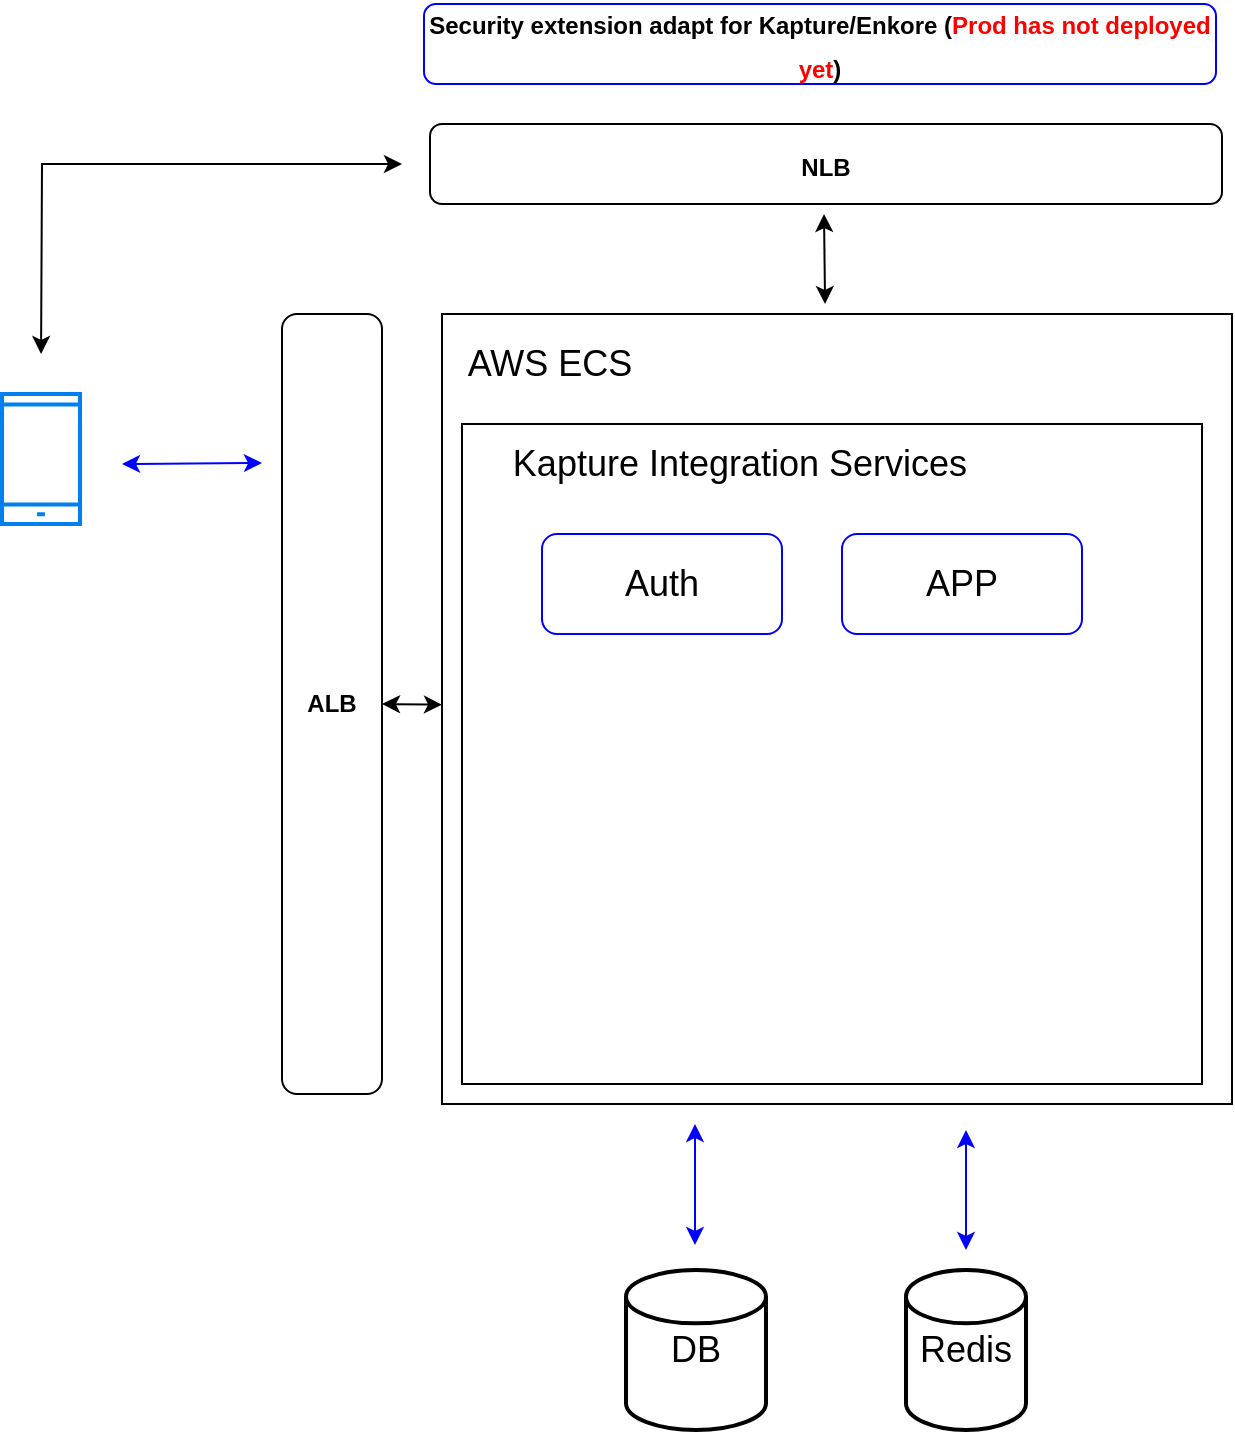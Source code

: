 <mxfile version="20.8.23" type="github">
  <diagram name="第1頁" id="pTdbA5UM3i_hhNW9NHbF">
    <mxGraphModel dx="1499" dy="689" grid="1" gridSize="10" guides="1" tooltips="1" connect="1" arrows="1" fold="1" page="1" pageScale="1" pageWidth="827" pageHeight="1169" math="0" shadow="0">
      <root>
        <mxCell id="0" />
        <mxCell id="1" parent="0" />
        <mxCell id="v_c1Cu9leKUmqeBzcQBM-1" value="" style="rounded=0;whiteSpace=wrap;html=1;fontSize=18;" vertex="1" parent="1">
          <mxGeometry x="349" y="423" width="340" height="315" as="geometry" />
        </mxCell>
        <mxCell id="v_c1Cu9leKUmqeBzcQBM-2" value="" style="whiteSpace=wrap;html=1;aspect=fixed;" vertex="1" parent="1">
          <mxGeometry x="340" y="383" width="395" height="395" as="geometry" />
        </mxCell>
        <mxCell id="v_c1Cu9leKUmqeBzcQBM-4" value="&lt;b&gt;ALB&lt;/b&gt;" style="rounded=1;whiteSpace=wrap;html=1;" vertex="1" parent="1">
          <mxGeometry x="260" y="383" width="50" height="390" as="geometry" />
        </mxCell>
        <mxCell id="v_c1Cu9leKUmqeBzcQBM-5" value="&lt;font style=&quot;font-size: 18px&quot;&gt;AWS ECS&lt;/font&gt;" style="text;html=1;strokeColor=none;fillColor=none;align=center;verticalAlign=middle;whiteSpace=wrap;rounded=0;" vertex="1" parent="1">
          <mxGeometry x="349" y="393" width="90" height="30" as="geometry" />
        </mxCell>
        <mxCell id="v_c1Cu9leKUmqeBzcQBM-6" value="" style="rounded=0;whiteSpace=wrap;html=1;fontSize=18;" vertex="1" parent="1">
          <mxGeometry x="350" y="438" width="370" height="330" as="geometry" />
        </mxCell>
        <mxCell id="v_c1Cu9leKUmqeBzcQBM-7" value="&lt;font style=&quot;font-size: 18px&quot;&gt;Kapture Integration Services&lt;/font&gt;" style="text;html=1;strokeColor=none;fillColor=none;align=center;verticalAlign=middle;whiteSpace=wrap;rounded=0;" vertex="1" parent="1">
          <mxGeometry x="349" y="438" width="280" height="40" as="geometry" />
        </mxCell>
        <mxCell id="v_c1Cu9leKUmqeBzcQBM-8" value="Auth" style="rounded=1;whiteSpace=wrap;html=1;fontSize=18;strokeColor=#0000FF;" vertex="1" parent="1">
          <mxGeometry x="390" y="493" width="120" height="50" as="geometry" />
        </mxCell>
        <mxCell id="v_c1Cu9leKUmqeBzcQBM-9" value="APP" style="rounded=1;whiteSpace=wrap;html=1;fontSize=18;strokeColor=#0000FF;" vertex="1" parent="1">
          <mxGeometry x="540" y="493" width="120" height="50" as="geometry" />
        </mxCell>
        <mxCell id="v_c1Cu9leKUmqeBzcQBM-11" value="DB" style="strokeWidth=2;html=1;shape=mxgraph.flowchart.database;whiteSpace=wrap;fontSize=18;" vertex="1" parent="1">
          <mxGeometry x="432" y="861" width="70" height="80" as="geometry" />
        </mxCell>
        <mxCell id="v_c1Cu9leKUmqeBzcQBM-12" value="Redis" style="strokeWidth=2;html=1;shape=mxgraph.flowchart.database;whiteSpace=wrap;fontSize=18;" vertex="1" parent="1">
          <mxGeometry x="572" y="861" width="60" height="80" as="geometry" />
        </mxCell>
        <mxCell id="v_c1Cu9leKUmqeBzcQBM-15" value="" style="endArrow=classic;startArrow=classic;html=1;rounded=0;fontSize=18;" edge="1" parent="1">
          <mxGeometry width="50" height="50" relative="1" as="geometry">
            <mxPoint x="531.53" y="378" as="sourcePoint" />
            <mxPoint x="531.001" y="333" as="targetPoint" />
          </mxGeometry>
        </mxCell>
        <mxCell id="v_c1Cu9leKUmqeBzcQBM-16" value="" style="endArrow=classic;startArrow=classic;html=1;rounded=0;fontSize=18;strokeColor=#0000FF;" edge="1" parent="1">
          <mxGeometry width="50" height="50" relative="1" as="geometry">
            <mxPoint x="466.5" y="788" as="sourcePoint" />
            <mxPoint x="466.5" y="848.5" as="targetPoint" />
          </mxGeometry>
        </mxCell>
        <mxCell id="v_c1Cu9leKUmqeBzcQBM-17" value="" style="endArrow=classic;startArrow=classic;html=1;rounded=0;fontSize=18;strokeColor=#0000FF;" edge="1" parent="1">
          <mxGeometry width="50" height="50" relative="1" as="geometry">
            <mxPoint x="602" y="791" as="sourcePoint" />
            <mxPoint x="602" y="851" as="targetPoint" />
          </mxGeometry>
        </mxCell>
        <mxCell id="v_c1Cu9leKUmqeBzcQBM-20" value="" style="html=1;verticalLabelPosition=bottom;align=center;labelBackgroundColor=#ffffff;verticalAlign=top;strokeWidth=2;strokeColor=#0080F0;shadow=0;dashed=0;shape=mxgraph.ios7.icons.smartphone;fontSize=18;" vertex="1" parent="1">
          <mxGeometry x="120" y="423" width="39" height="65" as="geometry" />
        </mxCell>
        <mxCell id="v_c1Cu9leKUmqeBzcQBM-21" value="" style="endArrow=classic;startArrow=classic;html=1;rounded=0;strokeColor=#0000FF;" edge="1" parent="1">
          <mxGeometry width="50" height="50" relative="1" as="geometry">
            <mxPoint x="180" y="458" as="sourcePoint" />
            <mxPoint x="250" y="457.5" as="targetPoint" />
          </mxGeometry>
        </mxCell>
        <mxCell id="v_c1Cu9leKUmqeBzcQBM-22" value="&lt;font style=&quot;font-size: 12px&quot;&gt;&lt;b&gt;NLB&lt;/b&gt;&lt;/font&gt;" style="rounded=1;whiteSpace=wrap;html=1;fontSize=18;" vertex="1" parent="1">
          <mxGeometry x="334" y="288" width="396" height="40" as="geometry" />
        </mxCell>
        <mxCell id="v_c1Cu9leKUmqeBzcQBM-23" value="" style="endArrow=classic;startArrow=classic;html=1;rounded=0;fontSize=18;" edge="1" parent="1">
          <mxGeometry width="50" height="50" relative="1" as="geometry">
            <mxPoint x="139.53" y="403" as="sourcePoint" />
            <mxPoint x="320" y="308" as="targetPoint" />
            <Array as="points">
              <mxPoint x="140" y="308" />
            </Array>
          </mxGeometry>
        </mxCell>
        <mxCell id="v_c1Cu9leKUmqeBzcQBM-26" value="&lt;font style=&quot;font-size: 12px&quot;&gt;&lt;b&gt;Security extension adapt for Kapture/Enkore (&lt;font color=&quot;#ff0000&quot;&gt;Prod has not deployed yet&lt;/font&gt;)&lt;/b&gt;&lt;/font&gt;" style="rounded=1;whiteSpace=wrap;html=1;fontSize=18;strokeColor=#0000FF;" vertex="1" parent="1">
          <mxGeometry x="331" y="228" width="396" height="40" as="geometry" />
        </mxCell>
        <mxCell id="v_c1Cu9leKUmqeBzcQBM-30" value="" style="endArrow=classic;startArrow=classic;html=1;rounded=0;fontSize=18;exitX=1;exitY=0.5;exitDx=0;exitDy=0;" edge="1" parent="1" source="v_c1Cu9leKUmqeBzcQBM-4" target="v_c1Cu9leKUmqeBzcQBM-2">
          <mxGeometry width="50" height="50" relative="1" as="geometry">
            <mxPoint x="331.53" y="593" as="sourcePoint" />
            <mxPoint x="331.001" y="548" as="targetPoint" />
          </mxGeometry>
        </mxCell>
      </root>
    </mxGraphModel>
  </diagram>
</mxfile>
